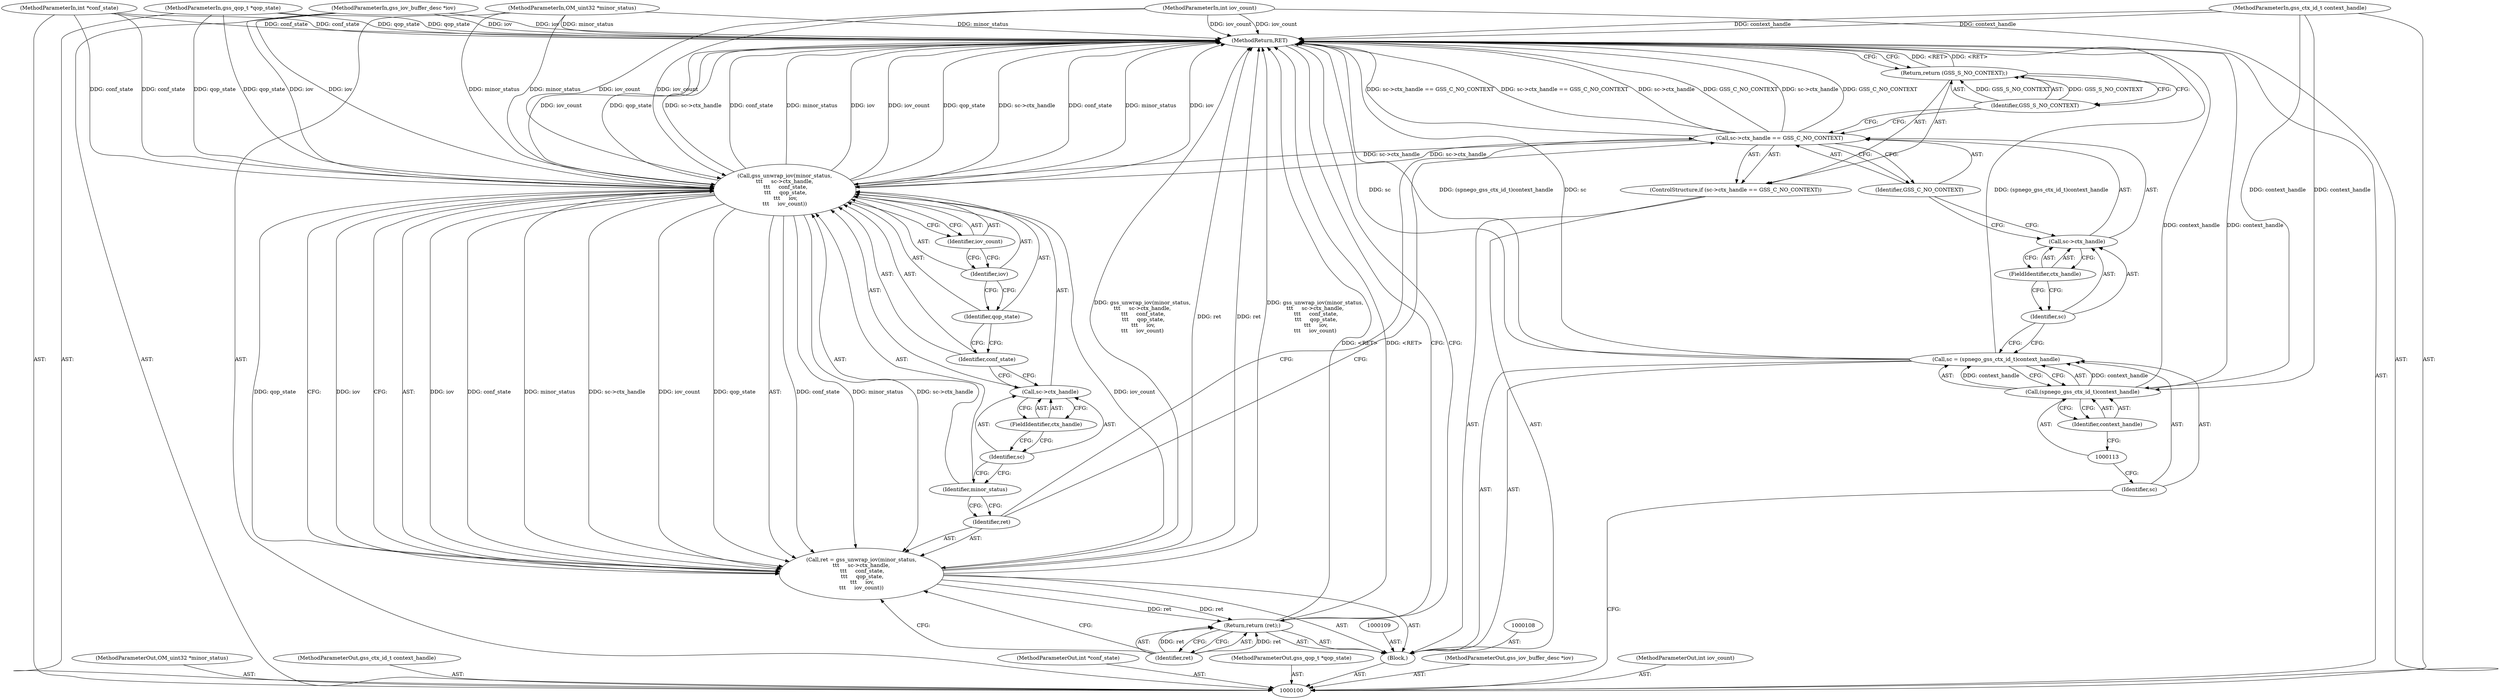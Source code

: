 digraph "0_krb5_b51b33f2bc5d1497ddf5bd107f791c101695000d_20" {
"1000136" [label="(MethodReturn,RET)"];
"1000101" [label="(MethodParameterIn,OM_uint32 *minor_status)"];
"1000177" [label="(MethodParameterOut,OM_uint32 *minor_status)"];
"1000115" [label="(ControlStructure,if (sc->ctx_handle == GSS_C_NO_CONTEXT))"];
"1000120" [label="(Identifier,GSS_C_NO_CONTEXT)"];
"1000116" [label="(Call,sc->ctx_handle == GSS_C_NO_CONTEXT)"];
"1000117" [label="(Call,sc->ctx_handle)"];
"1000118" [label="(Identifier,sc)"];
"1000119" [label="(FieldIdentifier,ctx_handle)"];
"1000122" [label="(Identifier,GSS_S_NO_CONTEXT)"];
"1000121" [label="(Return,return (GSS_S_NO_CONTEXT);)"];
"1000123" [label="(Call,ret = gss_unwrap_iov(minor_status,\n\t\t\t     sc->ctx_handle,\n \t\t\t     conf_state,\n \t\t\t     qop_state,\n \t\t\t     iov,\n\t\t\t     iov_count))"];
"1000124" [label="(Identifier,ret)"];
"1000126" [label="(Identifier,minor_status)"];
"1000125" [label="(Call,gss_unwrap_iov(minor_status,\n\t\t\t     sc->ctx_handle,\n \t\t\t     conf_state,\n \t\t\t     qop_state,\n \t\t\t     iov,\n\t\t\t     iov_count))"];
"1000129" [label="(FieldIdentifier,ctx_handle)"];
"1000127" [label="(Call,sc->ctx_handle)"];
"1000128" [label="(Identifier,sc)"];
"1000130" [label="(Identifier,conf_state)"];
"1000131" [label="(Identifier,qop_state)"];
"1000132" [label="(Identifier,iov)"];
"1000133" [label="(Identifier,iov_count)"];
"1000102" [label="(MethodParameterIn,gss_ctx_id_t context_handle)"];
"1000178" [label="(MethodParameterOut,gss_ctx_id_t context_handle)"];
"1000134" [label="(Return,return (ret);)"];
"1000135" [label="(Identifier,ret)"];
"1000103" [label="(MethodParameterIn,int *conf_state)"];
"1000179" [label="(MethodParameterOut,int *conf_state)"];
"1000104" [label="(MethodParameterIn,gss_qop_t *qop_state)"];
"1000180" [label="(MethodParameterOut,gss_qop_t *qop_state)"];
"1000105" [label="(MethodParameterIn,gss_iov_buffer_desc *iov)"];
"1000181" [label="(MethodParameterOut,gss_iov_buffer_desc *iov)"];
"1000106" [label="(MethodParameterIn,int iov_count)"];
"1000182" [label="(MethodParameterOut,int iov_count)"];
"1000107" [label="(Block,)"];
"1000110" [label="(Call,sc = (spnego_gss_ctx_id_t)context_handle)"];
"1000111" [label="(Identifier,sc)"];
"1000112" [label="(Call,(spnego_gss_ctx_id_t)context_handle)"];
"1000114" [label="(Identifier,context_handle)"];
"1000136" -> "1000100"  [label="AST: "];
"1000136" -> "1000121"  [label="CFG: "];
"1000136" -> "1000134"  [label="CFG: "];
"1000116" -> "1000136"  [label="DDG: sc->ctx_handle"];
"1000116" -> "1000136"  [label="DDG: GSS_C_NO_CONTEXT"];
"1000116" -> "1000136"  [label="DDG: sc->ctx_handle == GSS_C_NO_CONTEXT"];
"1000123" -> "1000136"  [label="DDG: gss_unwrap_iov(minor_status,\n\t\t\t     sc->ctx_handle,\n \t\t\t     conf_state,\n \t\t\t     qop_state,\n \t\t\t     iov,\n\t\t\t     iov_count)"];
"1000123" -> "1000136"  [label="DDG: ret"];
"1000104" -> "1000136"  [label="DDG: qop_state"];
"1000105" -> "1000136"  [label="DDG: iov"];
"1000112" -> "1000136"  [label="DDG: context_handle"];
"1000103" -> "1000136"  [label="DDG: conf_state"];
"1000125" -> "1000136"  [label="DDG: sc->ctx_handle"];
"1000125" -> "1000136"  [label="DDG: conf_state"];
"1000125" -> "1000136"  [label="DDG: minor_status"];
"1000125" -> "1000136"  [label="DDG: iov"];
"1000125" -> "1000136"  [label="DDG: iov_count"];
"1000125" -> "1000136"  [label="DDG: qop_state"];
"1000106" -> "1000136"  [label="DDG: iov_count"];
"1000102" -> "1000136"  [label="DDG: context_handle"];
"1000110" -> "1000136"  [label="DDG: (spnego_gss_ctx_id_t)context_handle"];
"1000110" -> "1000136"  [label="DDG: sc"];
"1000101" -> "1000136"  [label="DDG: minor_status"];
"1000134" -> "1000136"  [label="DDG: <RET>"];
"1000121" -> "1000136"  [label="DDG: <RET>"];
"1000101" -> "1000100"  [label="AST: "];
"1000101" -> "1000136"  [label="DDG: minor_status"];
"1000101" -> "1000125"  [label="DDG: minor_status"];
"1000177" -> "1000100"  [label="AST: "];
"1000115" -> "1000107"  [label="AST: "];
"1000116" -> "1000115"  [label="AST: "];
"1000121" -> "1000115"  [label="AST: "];
"1000120" -> "1000116"  [label="AST: "];
"1000120" -> "1000117"  [label="CFG: "];
"1000116" -> "1000120"  [label="CFG: "];
"1000116" -> "1000115"  [label="AST: "];
"1000116" -> "1000120"  [label="CFG: "];
"1000117" -> "1000116"  [label="AST: "];
"1000120" -> "1000116"  [label="AST: "];
"1000122" -> "1000116"  [label="CFG: "];
"1000124" -> "1000116"  [label="CFG: "];
"1000116" -> "1000136"  [label="DDG: sc->ctx_handle"];
"1000116" -> "1000136"  [label="DDG: GSS_C_NO_CONTEXT"];
"1000116" -> "1000136"  [label="DDG: sc->ctx_handle == GSS_C_NO_CONTEXT"];
"1000116" -> "1000125"  [label="DDG: sc->ctx_handle"];
"1000117" -> "1000116"  [label="AST: "];
"1000117" -> "1000119"  [label="CFG: "];
"1000118" -> "1000117"  [label="AST: "];
"1000119" -> "1000117"  [label="AST: "];
"1000120" -> "1000117"  [label="CFG: "];
"1000118" -> "1000117"  [label="AST: "];
"1000118" -> "1000110"  [label="CFG: "];
"1000119" -> "1000118"  [label="CFG: "];
"1000119" -> "1000117"  [label="AST: "];
"1000119" -> "1000118"  [label="CFG: "];
"1000117" -> "1000119"  [label="CFG: "];
"1000122" -> "1000121"  [label="AST: "];
"1000122" -> "1000116"  [label="CFG: "];
"1000121" -> "1000122"  [label="CFG: "];
"1000122" -> "1000121"  [label="DDG: GSS_S_NO_CONTEXT"];
"1000121" -> "1000115"  [label="AST: "];
"1000121" -> "1000122"  [label="CFG: "];
"1000122" -> "1000121"  [label="AST: "];
"1000136" -> "1000121"  [label="CFG: "];
"1000121" -> "1000136"  [label="DDG: <RET>"];
"1000122" -> "1000121"  [label="DDG: GSS_S_NO_CONTEXT"];
"1000123" -> "1000107"  [label="AST: "];
"1000123" -> "1000125"  [label="CFG: "];
"1000124" -> "1000123"  [label="AST: "];
"1000125" -> "1000123"  [label="AST: "];
"1000135" -> "1000123"  [label="CFG: "];
"1000123" -> "1000136"  [label="DDG: gss_unwrap_iov(minor_status,\n\t\t\t     sc->ctx_handle,\n \t\t\t     conf_state,\n \t\t\t     qop_state,\n \t\t\t     iov,\n\t\t\t     iov_count)"];
"1000123" -> "1000136"  [label="DDG: ret"];
"1000125" -> "1000123"  [label="DDG: iov"];
"1000125" -> "1000123"  [label="DDG: conf_state"];
"1000125" -> "1000123"  [label="DDG: minor_status"];
"1000125" -> "1000123"  [label="DDG: sc->ctx_handle"];
"1000125" -> "1000123"  [label="DDG: iov_count"];
"1000125" -> "1000123"  [label="DDG: qop_state"];
"1000123" -> "1000134"  [label="DDG: ret"];
"1000124" -> "1000123"  [label="AST: "];
"1000124" -> "1000116"  [label="CFG: "];
"1000126" -> "1000124"  [label="CFG: "];
"1000126" -> "1000125"  [label="AST: "];
"1000126" -> "1000124"  [label="CFG: "];
"1000128" -> "1000126"  [label="CFG: "];
"1000125" -> "1000123"  [label="AST: "];
"1000125" -> "1000133"  [label="CFG: "];
"1000126" -> "1000125"  [label="AST: "];
"1000127" -> "1000125"  [label="AST: "];
"1000130" -> "1000125"  [label="AST: "];
"1000131" -> "1000125"  [label="AST: "];
"1000132" -> "1000125"  [label="AST: "];
"1000133" -> "1000125"  [label="AST: "];
"1000123" -> "1000125"  [label="CFG: "];
"1000125" -> "1000136"  [label="DDG: sc->ctx_handle"];
"1000125" -> "1000136"  [label="DDG: conf_state"];
"1000125" -> "1000136"  [label="DDG: minor_status"];
"1000125" -> "1000136"  [label="DDG: iov"];
"1000125" -> "1000136"  [label="DDG: iov_count"];
"1000125" -> "1000136"  [label="DDG: qop_state"];
"1000125" -> "1000123"  [label="DDG: iov"];
"1000125" -> "1000123"  [label="DDG: conf_state"];
"1000125" -> "1000123"  [label="DDG: minor_status"];
"1000125" -> "1000123"  [label="DDG: sc->ctx_handle"];
"1000125" -> "1000123"  [label="DDG: iov_count"];
"1000125" -> "1000123"  [label="DDG: qop_state"];
"1000101" -> "1000125"  [label="DDG: minor_status"];
"1000116" -> "1000125"  [label="DDG: sc->ctx_handle"];
"1000103" -> "1000125"  [label="DDG: conf_state"];
"1000104" -> "1000125"  [label="DDG: qop_state"];
"1000105" -> "1000125"  [label="DDG: iov"];
"1000106" -> "1000125"  [label="DDG: iov_count"];
"1000129" -> "1000127"  [label="AST: "];
"1000129" -> "1000128"  [label="CFG: "];
"1000127" -> "1000129"  [label="CFG: "];
"1000127" -> "1000125"  [label="AST: "];
"1000127" -> "1000129"  [label="CFG: "];
"1000128" -> "1000127"  [label="AST: "];
"1000129" -> "1000127"  [label="AST: "];
"1000130" -> "1000127"  [label="CFG: "];
"1000128" -> "1000127"  [label="AST: "];
"1000128" -> "1000126"  [label="CFG: "];
"1000129" -> "1000128"  [label="CFG: "];
"1000130" -> "1000125"  [label="AST: "];
"1000130" -> "1000127"  [label="CFG: "];
"1000131" -> "1000130"  [label="CFG: "];
"1000131" -> "1000125"  [label="AST: "];
"1000131" -> "1000130"  [label="CFG: "];
"1000132" -> "1000131"  [label="CFG: "];
"1000132" -> "1000125"  [label="AST: "];
"1000132" -> "1000131"  [label="CFG: "];
"1000133" -> "1000132"  [label="CFG: "];
"1000133" -> "1000125"  [label="AST: "];
"1000133" -> "1000132"  [label="CFG: "];
"1000125" -> "1000133"  [label="CFG: "];
"1000102" -> "1000100"  [label="AST: "];
"1000102" -> "1000136"  [label="DDG: context_handle"];
"1000102" -> "1000112"  [label="DDG: context_handle"];
"1000178" -> "1000100"  [label="AST: "];
"1000134" -> "1000107"  [label="AST: "];
"1000134" -> "1000135"  [label="CFG: "];
"1000135" -> "1000134"  [label="AST: "];
"1000136" -> "1000134"  [label="CFG: "];
"1000134" -> "1000136"  [label="DDG: <RET>"];
"1000135" -> "1000134"  [label="DDG: ret"];
"1000123" -> "1000134"  [label="DDG: ret"];
"1000135" -> "1000134"  [label="AST: "];
"1000135" -> "1000123"  [label="CFG: "];
"1000134" -> "1000135"  [label="CFG: "];
"1000135" -> "1000134"  [label="DDG: ret"];
"1000103" -> "1000100"  [label="AST: "];
"1000103" -> "1000136"  [label="DDG: conf_state"];
"1000103" -> "1000125"  [label="DDG: conf_state"];
"1000179" -> "1000100"  [label="AST: "];
"1000104" -> "1000100"  [label="AST: "];
"1000104" -> "1000136"  [label="DDG: qop_state"];
"1000104" -> "1000125"  [label="DDG: qop_state"];
"1000180" -> "1000100"  [label="AST: "];
"1000105" -> "1000100"  [label="AST: "];
"1000105" -> "1000136"  [label="DDG: iov"];
"1000105" -> "1000125"  [label="DDG: iov"];
"1000181" -> "1000100"  [label="AST: "];
"1000106" -> "1000100"  [label="AST: "];
"1000106" -> "1000136"  [label="DDG: iov_count"];
"1000106" -> "1000125"  [label="DDG: iov_count"];
"1000182" -> "1000100"  [label="AST: "];
"1000107" -> "1000100"  [label="AST: "];
"1000108" -> "1000107"  [label="AST: "];
"1000109" -> "1000107"  [label="AST: "];
"1000110" -> "1000107"  [label="AST: "];
"1000115" -> "1000107"  [label="AST: "];
"1000123" -> "1000107"  [label="AST: "];
"1000134" -> "1000107"  [label="AST: "];
"1000110" -> "1000107"  [label="AST: "];
"1000110" -> "1000112"  [label="CFG: "];
"1000111" -> "1000110"  [label="AST: "];
"1000112" -> "1000110"  [label="AST: "];
"1000118" -> "1000110"  [label="CFG: "];
"1000110" -> "1000136"  [label="DDG: (spnego_gss_ctx_id_t)context_handle"];
"1000110" -> "1000136"  [label="DDG: sc"];
"1000112" -> "1000110"  [label="DDG: context_handle"];
"1000111" -> "1000110"  [label="AST: "];
"1000111" -> "1000100"  [label="CFG: "];
"1000113" -> "1000111"  [label="CFG: "];
"1000112" -> "1000110"  [label="AST: "];
"1000112" -> "1000114"  [label="CFG: "];
"1000113" -> "1000112"  [label="AST: "];
"1000114" -> "1000112"  [label="AST: "];
"1000110" -> "1000112"  [label="CFG: "];
"1000112" -> "1000136"  [label="DDG: context_handle"];
"1000112" -> "1000110"  [label="DDG: context_handle"];
"1000102" -> "1000112"  [label="DDG: context_handle"];
"1000114" -> "1000112"  [label="AST: "];
"1000114" -> "1000113"  [label="CFG: "];
"1000112" -> "1000114"  [label="CFG: "];
}
